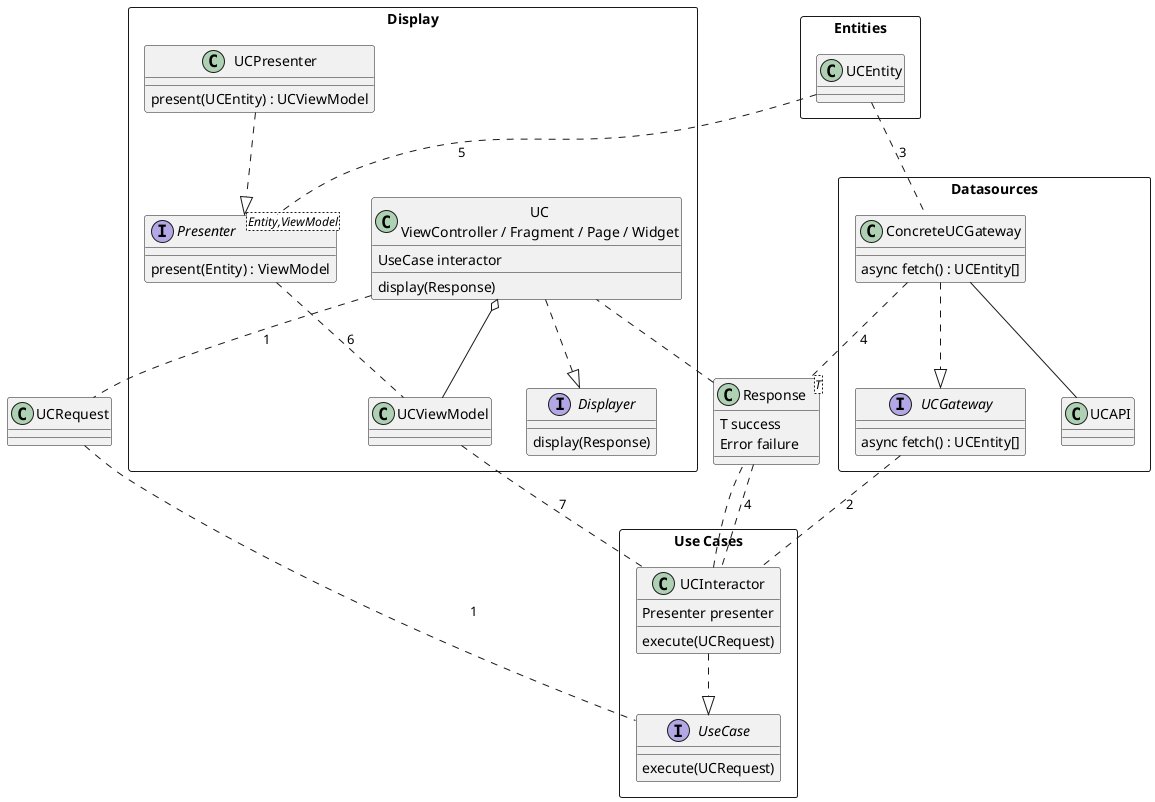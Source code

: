 @startuml

package "Display" <<Rectangle>> {
interface Displayer {
	{method} display(Response)
}

class "UC\nViewController / Fragment / Page / Widget" as UCView {
	{field} UseCase interactor
	{method} display(Response)
}

class UCViewModel

interface Presenter<Entity,ViewModel> {
	{method} present(Entity) : ViewModel
}

class UCPresenter {
	{method} present(UCEntity) : UCViewModel
}
}

class UCRequest

class Response<T> {
	{field} T success
	{field} Error failure
}

package "Entities" <<Rectangle>> {
class UCEntity
}

package "Use Cases" <<Rectangle>> {
interface UseCase {
	{method} execute(UCRequest)
}

class UCInteractor {
	{field} Presenter presenter
	{method} execute(UCRequest)
}
}


package "Datasources" <<Rectangle>> {
interface UCGateway {
	{method} async fetch() : UCEntity[]
}
class ConcreteUCGateway {
	{method} async fetch() : UCEntity[]
}

class UCAPI 

}

UCView .. UCRequest : 1
UCRequest .. UseCase : 1
UCGateway .. UCInteractor : 2
UCEntity .. ConcreteUCGateway : 3
ConcreteUCGateway .. Response : 4
Response .. UCInteractor : 4
UCEntity .. Presenter : 5
Presenter .. UCViewModel : 6
UCViewModel .. UCInteractor : 7
UCView ..|> Displayer
UCInteractor ..|> UseCase
UCInteractor .. Response
Response .. UCView
UCPresenter ..|> Presenter
UCView o-- UCViewModel
ConcreteUCGateway ..|> UCGateway
ConcreteUCGateway -- UCAPI


@enduml


